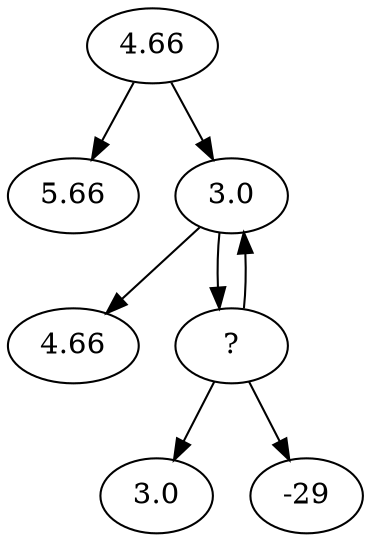 digraph sente {
    main [label="4.66"];
    black1 [label="5.66"];
    white1 [label="3.0"];
    black2 [label="4.66"];
    white2 [label="?"];
    black3 [label="3.0"];
    white3 [label="-29"];

    main -> black1;
    main -> white1;
    white1 -> black2;
    white1 -> white2;
    white2 -> white1;
    white2 -> black3;
    white2 -> white3;
}
